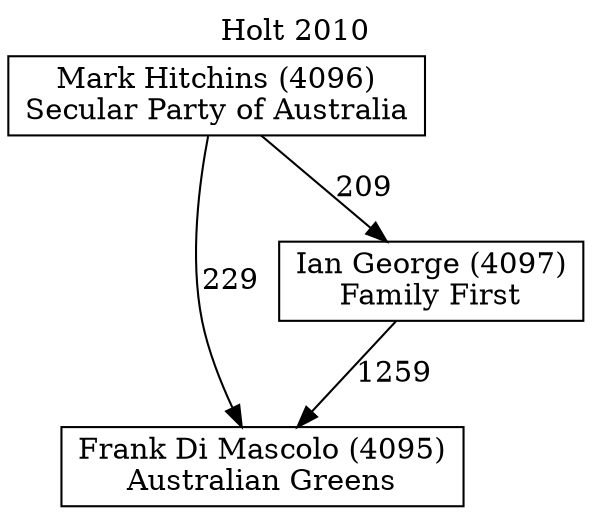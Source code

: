// House preference flow
digraph "Frank Di Mascolo (4095)_Holt_2010" {
	graph [label="Holt 2010" labelloc=t mclimit=10]
	node [shape=box]
	"Frank Di Mascolo (4095)" [label="Frank Di Mascolo (4095)
Australian Greens"]
	"Ian George (4097)" [label="Ian George (4097)
Family First"]
	"Mark Hitchins (4096)" [label="Mark Hitchins (4096)
Secular Party of Australia"]
	"Ian George (4097)" -> "Frank Di Mascolo (4095)" [label=1259]
	"Mark Hitchins (4096)" -> "Frank Di Mascolo (4095)" [label=229]
	"Mark Hitchins (4096)" -> "Ian George (4097)" [label=209]
}
